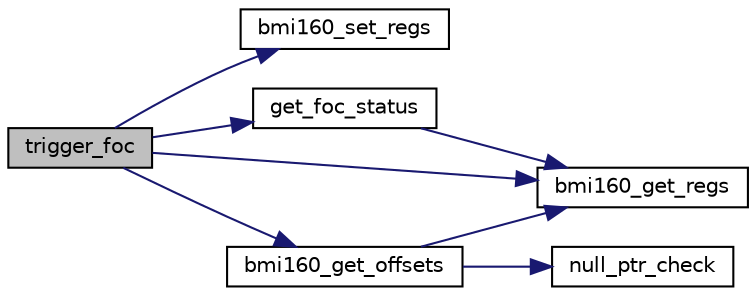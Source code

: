 digraph "trigger_foc"
{
  edge [fontname="Helvetica",fontsize="10",labelfontname="Helvetica",labelfontsize="10"];
  node [fontname="Helvetica",fontsize="10",shape=record];
  rankdir="LR";
  Node1 [label="trigger_foc",height=0.2,width=0.4,color="black", fillcolor="grey75", style="filled", fontcolor="black"];
  Node1 -> Node2 [color="midnightblue",fontsize="10",style="solid",fontname="Helvetica"];
  Node2 [label="bmi160_set_regs",height=0.2,width=0.4,color="black", fillcolor="white", style="filled",URL="$bmi160_8c.html#a5bea435582a9fdb2c331f64b61e0d6c5",tooltip="This API writes the given data to the register address of sensor. "];
  Node1 -> Node3 [color="midnightblue",fontsize="10",style="solid",fontname="Helvetica"];
  Node3 [label="get_foc_status",height=0.2,width=0.4,color="black", fillcolor="white", style="filled",URL="$bmi160_8c.html#a45e9f801872abf33ea6e7ebd995b5589",tooltip="This API is used to get the FOC status from the sensor. "];
  Node3 -> Node4 [color="midnightblue",fontsize="10",style="solid",fontname="Helvetica"];
  Node4 [label="bmi160_get_regs",height=0.2,width=0.4,color="black", fillcolor="white", style="filled",URL="$bmi160_8c.html#a9bebc4a575526f49e625a87de9478e04",tooltip="This API reads the data from the given register address of sensor. "];
  Node1 -> Node5 [color="midnightblue",fontsize="10",style="solid",fontname="Helvetica"];
  Node5 [label="bmi160_get_offsets",height=0.2,width=0.4,color="black", fillcolor="white", style="filled",URL="$bmi160_8c.html#ac6d11bee70aafd12449413c0fce3f014",tooltip="This API reads and stores the offset values of accel and gyro. "];
  Node5 -> Node6 [color="midnightblue",fontsize="10",style="solid",fontname="Helvetica"];
  Node6 [label="null_ptr_check",height=0.2,width=0.4,color="black", fillcolor="white", style="filled",URL="$bmi160_8c.html#a7c59ba614abc7775f4bfcf6bf6dc3f0e",tooltip="This API is used to validate the device structure pointer for null conditions. "];
  Node5 -> Node4 [color="midnightblue",fontsize="10",style="solid",fontname="Helvetica"];
  Node1 -> Node4 [color="midnightblue",fontsize="10",style="solid",fontname="Helvetica"];
}
